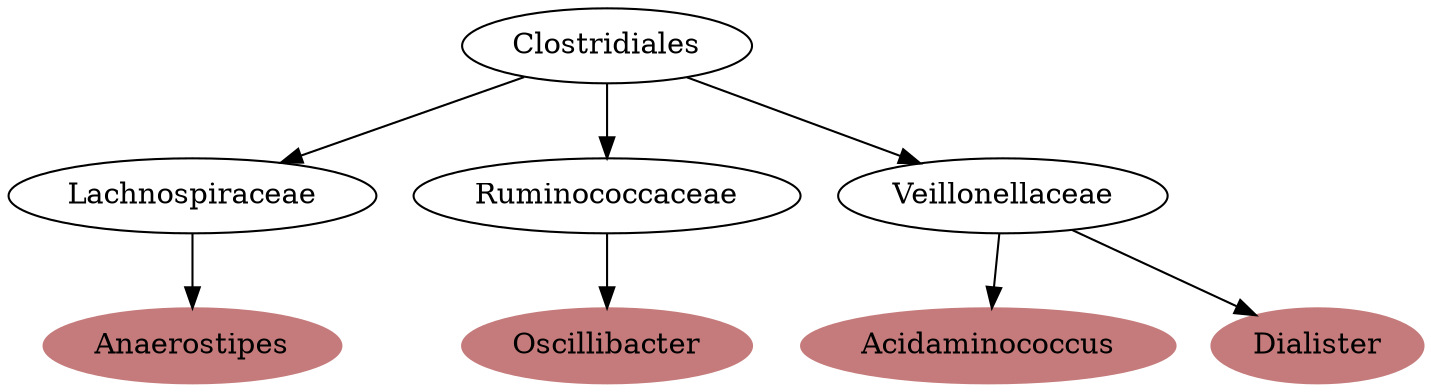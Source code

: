 digraph G { 
	LachnospiraceaeAnaerostipes [label="Anaerostipes", color="#C57B7B", style=filled];
	ClostridialesLachnospiraceae [label="Lachnospiraceae"];
	LachnospiraceaeAnaerostipes [label="Anaerostipes"];
	ClostridialesLachnospiraceae -> LachnospiraceaeAnaerostipes;
	ClostridiaClostridiales [label="Clostridiales"];
	ClostridialesLachnospiraceae [label="Lachnospiraceae"];
	ClostridiaClostridiales -> ClostridialesLachnospiraceae;
	RuminococcaceaeOscillibacter [label="Oscillibacter", color="#C57B7B", style=filled];
	ClostridialesRuminococcaceae [label="Ruminococcaceae"];
	RuminococcaceaeOscillibacter [label="Oscillibacter"];
	ClostridialesRuminococcaceae -> RuminococcaceaeOscillibacter;
	ClostridiaClostridiales [label="Clostridiales"];
	ClostridialesRuminococcaceae [label="Ruminococcaceae"];
	ClostridiaClostridiales -> ClostridialesRuminococcaceae;
	VeillonellaceaeAcidaminococcus [label="Acidaminococcus", color="#C57B7B", style=filled];
	ClostridialesVeillonellaceae [label="Veillonellaceae"];
	VeillonellaceaeAcidaminococcus [label="Acidaminococcus"];
	ClostridialesVeillonellaceae -> VeillonellaceaeAcidaminococcus;
	ClostridiaClostridiales [label="Clostridiales"];
	ClostridialesVeillonellaceae [label="Veillonellaceae"];
	ClostridiaClostridiales -> ClostridialesVeillonellaceae;
	VeillonellaceaeDialister [label="Dialister", color="#C57B7B", style=filled];
	ClostridialesVeillonellaceae [label="Veillonellaceae"];
	VeillonellaceaeDialister [label="Dialister"];
	ClostridialesVeillonellaceae -> VeillonellaceaeDialister;

 }